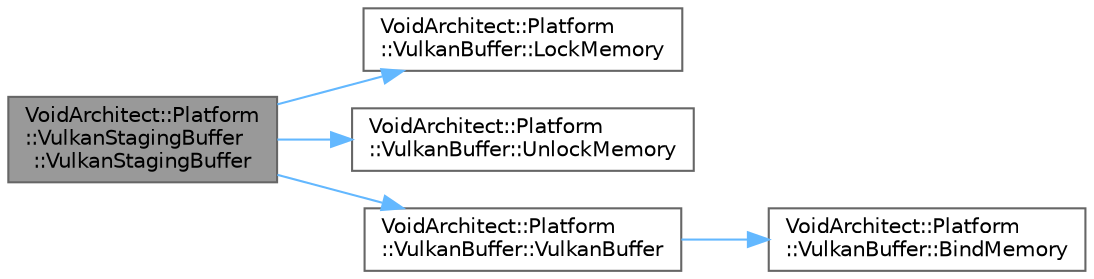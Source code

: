 digraph "VoidArchitect::Platform::VulkanStagingBuffer::VulkanStagingBuffer"
{
 // LATEX_PDF_SIZE
  bgcolor="transparent";
  edge [fontname=Helvetica,fontsize=10,labelfontname=Helvetica,labelfontsize=10];
  node [fontname=Helvetica,fontsize=10,shape=box,height=0.2,width=0.4];
  rankdir="LR";
  Node1 [id="Node000001",label="VoidArchitect::Platform\l::VulkanStagingBuffer\l::VulkanStagingBuffer",height=0.2,width=0.4,color="gray40", fillcolor="grey60", style="filled", fontcolor="black",tooltip=" "];
  Node1 -> Node2 [id="edge1_Node000001_Node000002",color="steelblue1",style="solid",tooltip=" "];
  Node2 [id="Node000002",label="VoidArchitect::Platform\l::VulkanBuffer::LockMemory",height=0.2,width=0.4,color="grey40", fillcolor="white", style="filled",URL="$class_void_architect_1_1_platform_1_1_vulkan_buffer.html#ab596fbfa57a92baf2a7b17f07ed5f0b6",tooltip=" "];
  Node1 -> Node3 [id="edge2_Node000001_Node000003",color="steelblue1",style="solid",tooltip=" "];
  Node3 [id="Node000003",label="VoidArchitect::Platform\l::VulkanBuffer::UnlockMemory",height=0.2,width=0.4,color="grey40", fillcolor="white", style="filled",URL="$class_void_architect_1_1_platform_1_1_vulkan_buffer.html#ac39697a82f456157d97195356c53054e",tooltip=" "];
  Node1 -> Node4 [id="edge3_Node000001_Node000004",color="steelblue1",style="solid",tooltip=" "];
  Node4 [id="Node000004",label="VoidArchitect::Platform\l::VulkanBuffer::VulkanBuffer",height=0.2,width=0.4,color="grey40", fillcolor="white", style="filled",URL="$class_void_architect_1_1_platform_1_1_vulkan_buffer.html#a66a0362b9ac36f01ab3217f02ebad9f6",tooltip=" "];
  Node4 -> Node5 [id="edge4_Node000004_Node000005",color="steelblue1",style="solid",tooltip=" "];
  Node5 [id="Node000005",label="VoidArchitect::Platform\l::VulkanBuffer::BindMemory",height=0.2,width=0.4,color="grey40", fillcolor="white", style="filled",URL="$class_void_architect_1_1_platform_1_1_vulkan_buffer.html#a845c3d723bba81d61430ad536b866791",tooltip=" "];
}
